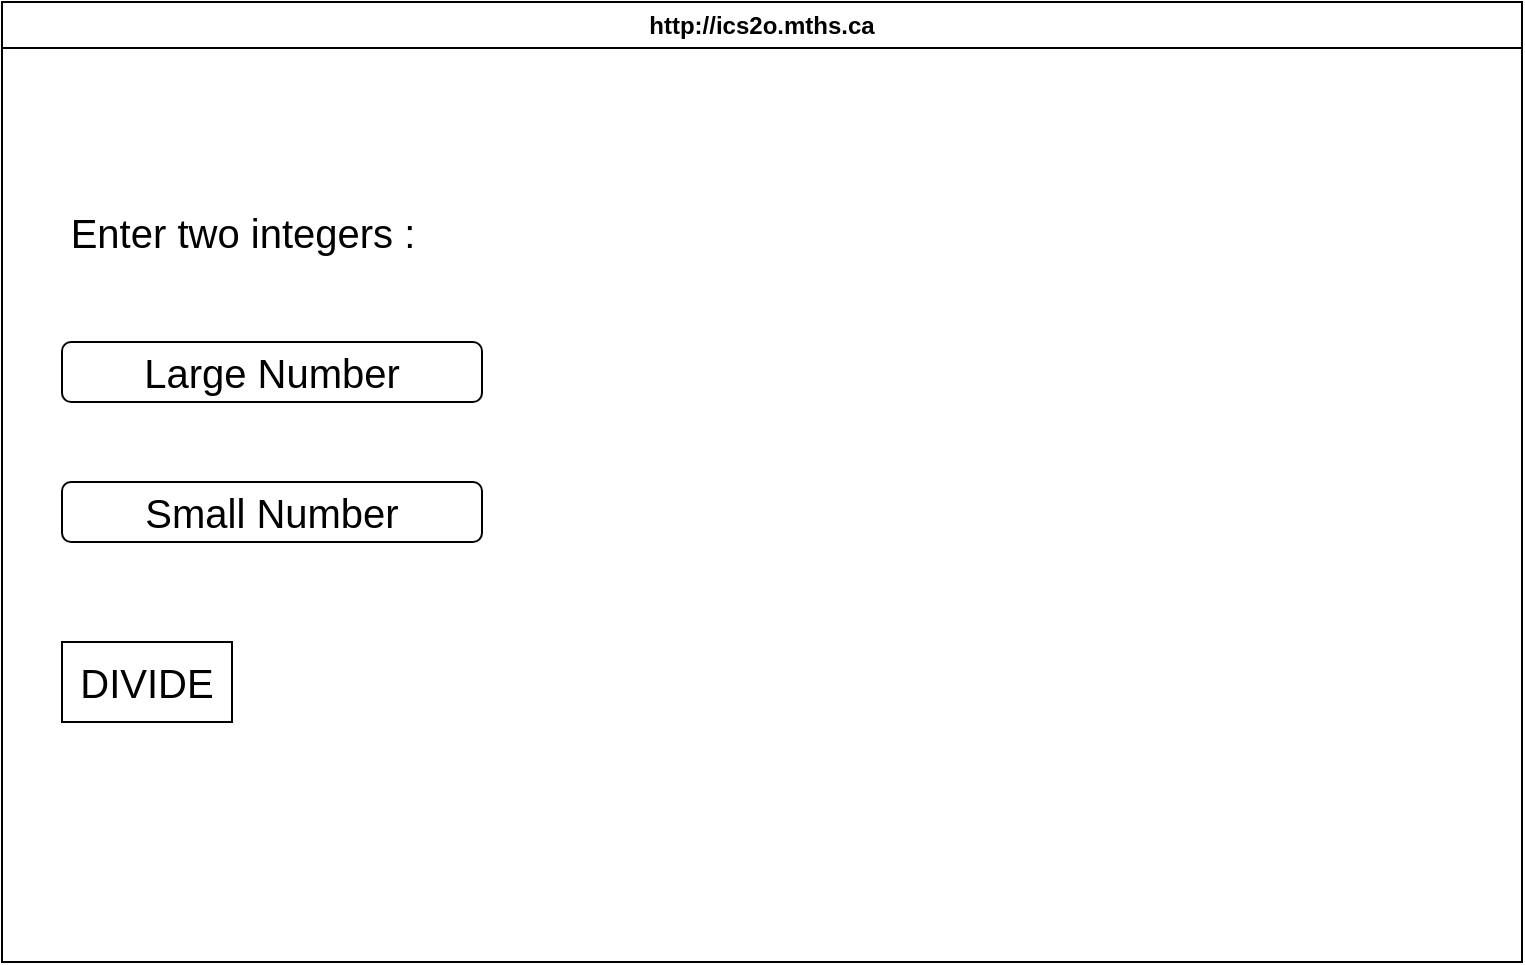 <mxfile>
    <diagram id="HIP3nbAZw_EuaXWnEj3U" name="Page-1">
        <mxGraphModel dx="625" dy="516" grid="1" gridSize="10" guides="1" tooltips="1" connect="1" arrows="1" fold="1" page="1" pageScale="1" pageWidth="850" pageHeight="1100" math="0" shadow="0">
            <root>
                <mxCell id="0"/>
                <mxCell id="1" parent="0"/>
                <mxCell id="7" value="http://ics2o.mths.ca" style="swimlane;whiteSpace=wrap;html=1;" parent="1" vertex="1">
                    <mxGeometry x="30" y="40" width="760" height="480" as="geometry"/>
                </mxCell>
                <mxCell id="8" value="&lt;font style=&quot;font-size: 20px;&quot;&gt;Enter two integers :&lt;/font&gt;" style="text;html=1;align=center;verticalAlign=middle;resizable=0;points=[];autosize=1;strokeColor=none;fillColor=none;" vertex="1" parent="7">
                    <mxGeometry x="20" y="95" width="200" height="40" as="geometry"/>
                </mxCell>
                <mxCell id="9" value="Large Number" style="rounded=1;whiteSpace=wrap;html=1;fontSize=20;" vertex="1" parent="7">
                    <mxGeometry x="30" y="170" width="210" height="30" as="geometry"/>
                </mxCell>
                <mxCell id="10" value="Small Number" style="rounded=1;whiteSpace=wrap;html=1;fontSize=20;" vertex="1" parent="7">
                    <mxGeometry x="30" y="240" width="210" height="30" as="geometry"/>
                </mxCell>
                <mxCell id="11" value="DIVIDE" style="rounded=0;whiteSpace=wrap;html=1;fontSize=20;" vertex="1" parent="7">
                    <mxGeometry x="30" y="320" width="85" height="40" as="geometry"/>
                </mxCell>
            </root>
        </mxGraphModel>
    </diagram>
</mxfile>